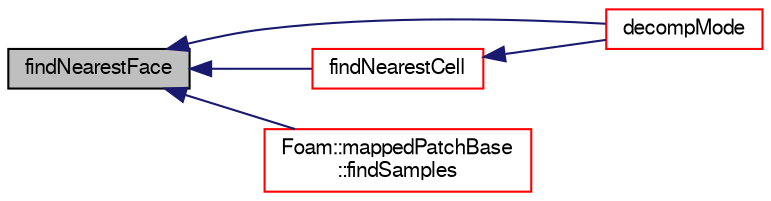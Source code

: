 digraph "findNearestFace"
{
  bgcolor="transparent";
  edge [fontname="FreeSans",fontsize="10",labelfontname="FreeSans",labelfontsize="10"];
  node [fontname="FreeSans",fontsize="10",shape=record];
  rankdir="LR";
  Node601 [label="findNearestFace",height=0.2,width=0.4,color="black", fillcolor="grey75", style="filled", fontcolor="black"];
  Node601 -> Node602 [dir="back",color="midnightblue",fontsize="10",style="solid",fontname="FreeSans"];
  Node602 [label="decompMode",height=0.2,width=0.4,color="red",URL="$a25118.html#a81849321d2821758f316e3f18dce129b"];
  Node601 -> Node604 [dir="back",color="midnightblue",fontsize="10",style="solid",fontname="FreeSans"];
  Node604 [label="findNearestCell",height=0.2,width=0.4,color="red",URL="$a25118.html#a6a2a951a7fd9cffdb2a139e0d33ca0cd",tooltip="Find nearest cell in terms of cell centre. "];
  Node604 -> Node602 [dir="back",color="midnightblue",fontsize="10",style="solid",fontname="FreeSans"];
  Node601 -> Node606 [dir="back",color="midnightblue",fontsize="10",style="solid",fontname="FreeSans"];
  Node606 [label="Foam::mappedPatchBase\l::findSamples",height=0.2,width=0.4,color="red",URL="$a25094.html#a5b45dd96de2566fe120ce82fd632868c",tooltip="Find cells/faces containing samples. "];
}
